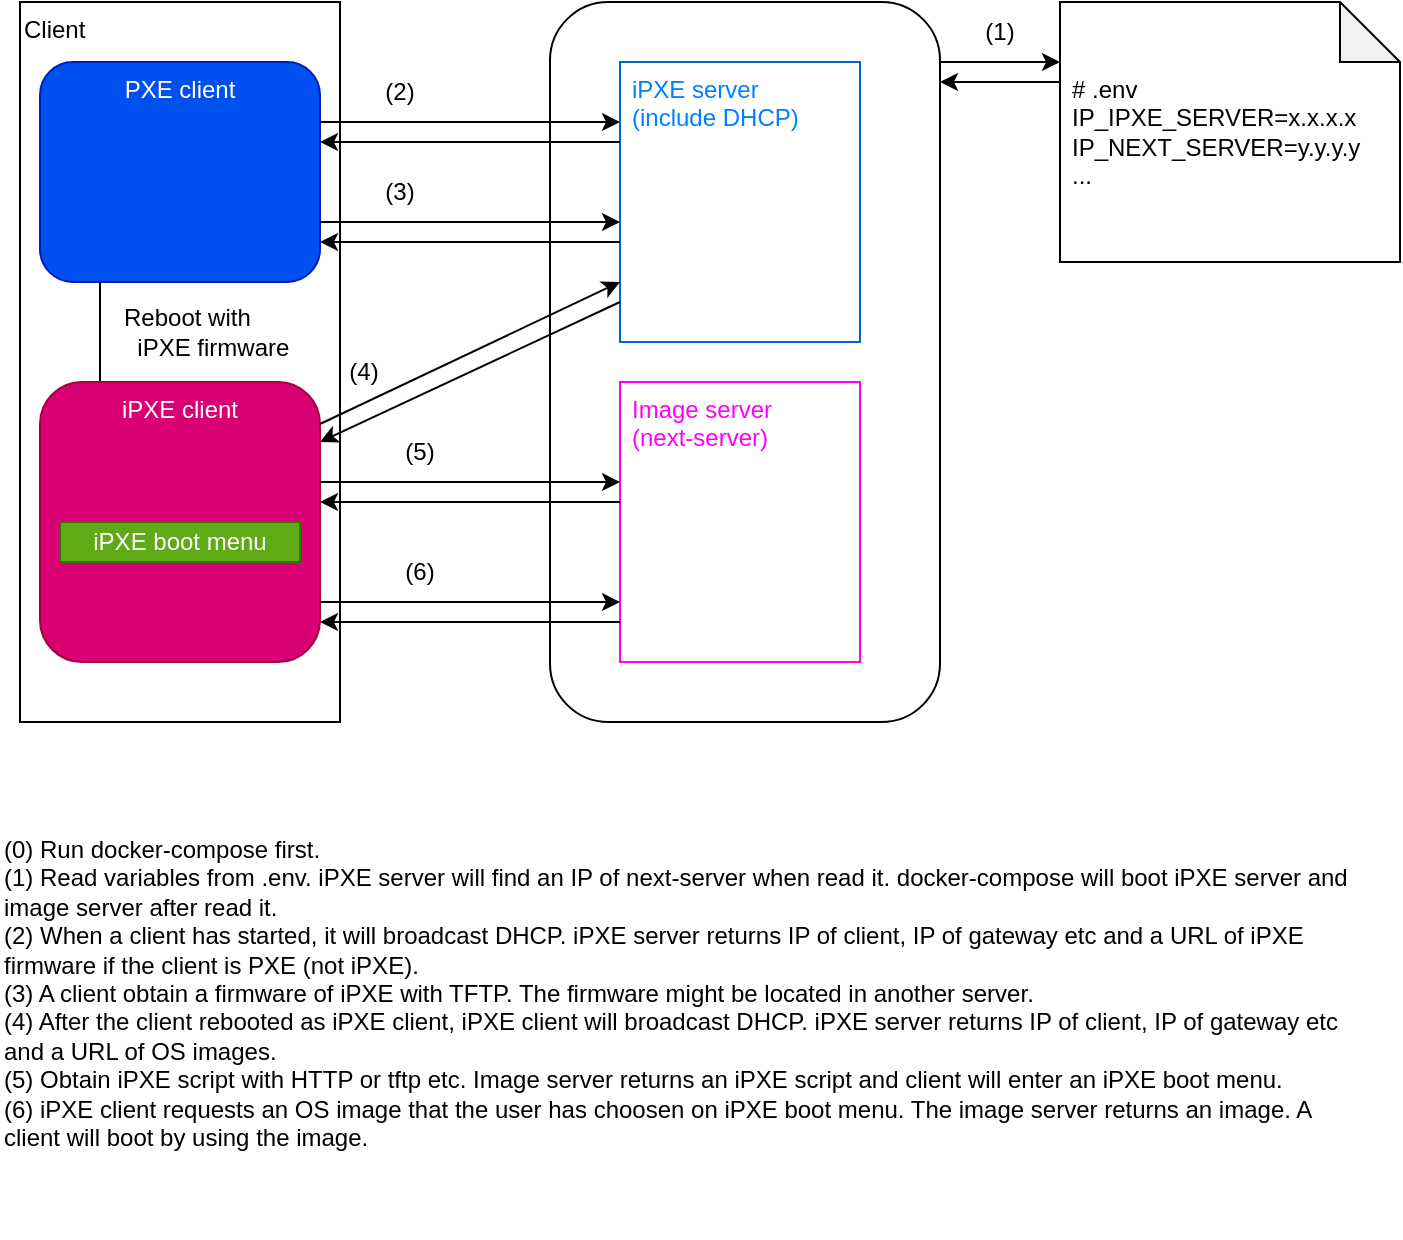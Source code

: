<mxfile version="21.6.8" type="device">
  <diagram name="Page-1" id="waToT-_TQXdz1UbK6SKb">
    <mxGraphModel dx="989" dy="934" grid="1" gridSize="10" guides="1" tooltips="1" connect="1" arrows="1" fold="1" page="1" pageScale="1" pageWidth="850" pageHeight="1100" math="0" shadow="0">
      <root>
        <mxCell id="0" />
        <mxCell id="1" parent="0" />
        <mxCell id="Em4UhEbblT2qE73hykcX-1" value="" style="rounded=1;whiteSpace=wrap;html=1;align=left;" vertex="1" parent="1">
          <mxGeometry x="425" y="160" width="195" height="360" as="geometry" />
        </mxCell>
        <mxCell id="Tgo-EIQqhHf8mCCOI4vc-4" value="Client" style="rounded=0;whiteSpace=wrap;html=1;horizontal=1;align=left;verticalAlign=top;" parent="1" vertex="1">
          <mxGeometry x="160" y="160" width="160" height="360" as="geometry" />
        </mxCell>
        <UserObject label="PXE client" link="https://www.westerndigital.com/ja-jp/products/internal-drives/wd-red-pro-sata-hdd?sku=WD6003FFBX" id="Tgo-EIQqhHf8mCCOI4vc-6">
          <mxCell style="rounded=1;whiteSpace=wrap;html=1;verticalAlign=top;align=center;spacingLeft=0;fillColor=#0050ef;fontColor=#ffffff;strokeColor=#001DBC;" parent="1" vertex="1">
            <mxGeometry x="170" y="190" width="140" height="110" as="geometry" />
          </mxCell>
        </UserObject>
        <mxCell id="Tgo-EIQqhHf8mCCOI4vc-7" value="# .env&lt;br&gt;IP_IPXE_SERVER=x.x.x.x&lt;br&gt;IP_NEXT_SERVER=y.y.y.y&lt;br&gt;..." style="shape=note;whiteSpace=wrap;html=1;backgroundOutline=1;darkOpacity=0.05;align=left;spacingLeft=4;" parent="1" vertex="1">
          <mxGeometry x="680" y="160" width="170" height="130" as="geometry" />
        </mxCell>
        <mxCell id="Tgo-EIQqhHf8mCCOI4vc-9" value="" style="endArrow=classic;html=1;rounded=0;" parent="1" edge="1">
          <mxGeometry width="50" height="50" relative="1" as="geometry">
            <mxPoint x="620" y="190" as="sourcePoint" />
            <mxPoint x="680" y="190" as="targetPoint" />
          </mxGeometry>
        </mxCell>
        <mxCell id="Tgo-EIQqhHf8mCCOI4vc-10" value="&lt;font style=&quot;font-size: 12px;&quot;&gt;(1)&lt;/font&gt;" style="text;html=1;strokeColor=none;fillColor=none;align=center;verticalAlign=middle;whiteSpace=wrap;rounded=0;" parent="1" vertex="1">
          <mxGeometry x="630" y="160" width="40" height="30" as="geometry" />
        </mxCell>
        <mxCell id="Tgo-EIQqhHf8mCCOI4vc-11" value="" style="endArrow=classic;html=1;rounded=0;" parent="1" edge="1">
          <mxGeometry width="50" height="50" relative="1" as="geometry">
            <mxPoint x="680" y="200" as="sourcePoint" />
            <mxPoint x="620" y="200" as="targetPoint" />
          </mxGeometry>
        </mxCell>
        <mxCell id="Tgo-EIQqhHf8mCCOI4vc-1" value="&lt;font color=&quot;#007fff&quot;&gt;iPXE server&lt;br&gt;(include DHCP)&lt;br&gt;&lt;/font&gt;" style="rounded=0;whiteSpace=wrap;html=1;verticalAlign=top;align=left;spacingLeft=4;strokeColor=#0066CC;" parent="1" vertex="1">
          <mxGeometry x="460" y="190" width="120" height="140" as="geometry" />
        </mxCell>
        <mxCell id="Tgo-EIQqhHf8mCCOI4vc-3" value="&lt;font color=&quot;#ff00ff&quot;&gt;Image server&lt;br&gt;(next-server)&lt;/font&gt;" style="rounded=0;whiteSpace=wrap;html=1;verticalAlign=top;align=left;spacingLeft=4;strokeColor=#FF00FF;" parent="1" vertex="1">
          <mxGeometry x="460" y="350" width="120" height="140" as="geometry" />
        </mxCell>
        <mxCell id="Tgo-EIQqhHf8mCCOI4vc-12" value="(0) Run docker-compose first.&lt;br&gt;(1) Read variables from .env. iPXE server will find an IP of next-server when read it. docker-compose will boot iPXE server and image server after read it.&lt;br&gt;(2) When a client has started, it will broadcast DHCP. iPXE server returns IP of client, IP of gateway etc and a URL of iPXE firmware if the client is PXE (not iPXE).&lt;br&gt;(3) A client obtain a firmware of iPXE with TFTP. The firmware might be located in another server.&lt;br&gt;(4) After the client rebooted as iPXE client, iPXE client will broadcast DHCP. iPXE server returns IP of client, IP of gateway etc and a URL of OS images.&lt;br&gt;(5) Obtain iPXE script with HTTP or tftp etc. Image server returns an iPXE script and client will enter an iPXE boot menu.&lt;br&gt;(6) iPXE client requests an OS image that the user has choosen on iPXE boot menu. The image server returns an image. A client will boot by using the image.&lt;br&gt;&lt;br&gt;&lt;br&gt;&amp;nbsp;" style="text;html=1;strokeColor=none;fillColor=none;align=left;verticalAlign=top;whiteSpace=wrap;rounded=0;" parent="1" vertex="1">
          <mxGeometry x="150" y="570" width="680" height="170" as="geometry" />
        </mxCell>
        <mxCell id="Tgo-EIQqhHf8mCCOI4vc-14" value="&lt;font style=&quot;font-size: 12px;&quot;&gt;(2)&lt;/font&gt;" style="text;html=1;strokeColor=none;fillColor=none;align=center;verticalAlign=middle;whiteSpace=wrap;rounded=0;" parent="1" vertex="1">
          <mxGeometry x="330" y="190" width="40" height="30" as="geometry" />
        </mxCell>
        <mxCell id="Tgo-EIQqhHf8mCCOI4vc-15" value="" style="endArrow=classic;html=1;rounded=0;" parent="1" edge="1">
          <mxGeometry width="50" height="50" relative="1" as="geometry">
            <mxPoint x="310" y="220" as="sourcePoint" />
            <mxPoint x="460" y="220" as="targetPoint" />
          </mxGeometry>
        </mxCell>
        <mxCell id="Tgo-EIQqhHf8mCCOI4vc-16" value="" style="endArrow=classic;html=1;rounded=0;" parent="1" edge="1">
          <mxGeometry width="50" height="50" relative="1" as="geometry">
            <mxPoint x="460" y="230" as="sourcePoint" />
            <mxPoint x="310" y="230" as="targetPoint" />
          </mxGeometry>
        </mxCell>
        <mxCell id="Em4UhEbblT2qE73hykcX-2" value="&lt;font style=&quot;font-size: 12px;&quot;&gt;(3)&lt;/font&gt;" style="text;html=1;strokeColor=none;fillColor=none;align=center;verticalAlign=middle;whiteSpace=wrap;rounded=0;" vertex="1" parent="1">
          <mxGeometry x="330" y="240" width="40" height="30" as="geometry" />
        </mxCell>
        <mxCell id="Em4UhEbblT2qE73hykcX-3" value="" style="endArrow=classic;html=1;rounded=0;" edge="1" parent="1">
          <mxGeometry width="50" height="50" relative="1" as="geometry">
            <mxPoint x="310" y="270" as="sourcePoint" />
            <mxPoint x="460" y="270" as="targetPoint" />
          </mxGeometry>
        </mxCell>
        <mxCell id="Em4UhEbblT2qE73hykcX-4" value="" style="endArrow=classic;html=1;rounded=0;" edge="1" parent="1">
          <mxGeometry width="50" height="50" relative="1" as="geometry">
            <mxPoint x="460" y="280" as="sourcePoint" />
            <mxPoint x="310" y="280" as="targetPoint" />
          </mxGeometry>
        </mxCell>
        <mxCell id="Em4UhEbblT2qE73hykcX-5" value="" style="endArrow=classic;html=1;rounded=0;" edge="1" parent="1">
          <mxGeometry width="50" height="50" relative="1" as="geometry">
            <mxPoint x="200" y="300" as="sourcePoint" />
            <mxPoint x="200" y="360" as="targetPoint" />
          </mxGeometry>
        </mxCell>
        <mxCell id="Em4UhEbblT2qE73hykcX-6" value="Reboot with &lt;br&gt;&amp;nbsp; iPXE firmware" style="text;html=1;strokeColor=none;fillColor=none;align=left;verticalAlign=middle;whiteSpace=wrap;rounded=0;" vertex="1" parent="1">
          <mxGeometry x="210" y="310" width="110" height="30" as="geometry" />
        </mxCell>
        <UserObject label="iPXE client" link="https://www.westerndigital.com/ja-jp/products/internal-drives/wd-red-pro-sata-hdd?sku=WD6003FFBX" id="Em4UhEbblT2qE73hykcX-7">
          <mxCell style="rounded=1;whiteSpace=wrap;html=1;verticalAlign=top;align=center;spacingLeft=0;fillColor=#d80073;fontColor=#ffffff;strokeColor=#A50040;" vertex="1" parent="1">
            <mxGeometry x="170" y="350" width="140" height="140" as="geometry" />
          </mxCell>
        </UserObject>
        <mxCell id="Em4UhEbblT2qE73hykcX-8" value="&lt;font style=&quot;font-size: 12px;&quot;&gt;(4)&lt;/font&gt;" style="text;html=1;strokeColor=none;fillColor=none;align=center;verticalAlign=middle;whiteSpace=wrap;rounded=0;" vertex="1" parent="1">
          <mxGeometry x="312" y="330" width="40" height="30" as="geometry" />
        </mxCell>
        <mxCell id="Em4UhEbblT2qE73hykcX-9" value="" style="endArrow=classic;html=1;rounded=0;" edge="1" parent="1">
          <mxGeometry width="50" height="50" relative="1" as="geometry">
            <mxPoint x="310" y="371" as="sourcePoint" />
            <mxPoint x="460" y="300" as="targetPoint" />
          </mxGeometry>
        </mxCell>
        <mxCell id="Em4UhEbblT2qE73hykcX-10" value="" style="endArrow=classic;html=1;rounded=0;" edge="1" parent="1">
          <mxGeometry width="50" height="50" relative="1" as="geometry">
            <mxPoint x="460" y="310" as="sourcePoint" />
            <mxPoint x="310" y="380" as="targetPoint" />
          </mxGeometry>
        </mxCell>
        <mxCell id="Em4UhEbblT2qE73hykcX-11" value="&lt;font style=&quot;font-size: 12px;&quot;&gt;(5)&lt;/font&gt;" style="text;html=1;strokeColor=none;fillColor=none;align=center;verticalAlign=middle;whiteSpace=wrap;rounded=0;" vertex="1" parent="1">
          <mxGeometry x="340" y="370" width="40" height="30" as="geometry" />
        </mxCell>
        <mxCell id="Em4UhEbblT2qE73hykcX-12" value="" style="endArrow=classic;html=1;rounded=0;" edge="1" parent="1">
          <mxGeometry width="50" height="50" relative="1" as="geometry">
            <mxPoint x="310" y="400" as="sourcePoint" />
            <mxPoint x="460" y="400" as="targetPoint" />
          </mxGeometry>
        </mxCell>
        <mxCell id="Em4UhEbblT2qE73hykcX-13" value="" style="endArrow=classic;html=1;rounded=0;" edge="1" parent="1">
          <mxGeometry width="50" height="50" relative="1" as="geometry">
            <mxPoint x="460" y="410" as="sourcePoint" />
            <mxPoint x="310" y="410" as="targetPoint" />
          </mxGeometry>
        </mxCell>
        <mxCell id="Em4UhEbblT2qE73hykcX-14" value="iPXE boot menu" style="rounded=0;whiteSpace=wrap;html=1;fillColor=#60a917;fontColor=#ffffff;strokeColor=#2D7600;" vertex="1" parent="1">
          <mxGeometry x="180" y="420" width="120" height="20" as="geometry" />
        </mxCell>
        <mxCell id="Em4UhEbblT2qE73hykcX-15" value="&lt;font style=&quot;font-size: 12px;&quot;&gt;(6)&lt;/font&gt;" style="text;html=1;strokeColor=none;fillColor=none;align=center;verticalAlign=middle;whiteSpace=wrap;rounded=0;" vertex="1" parent="1">
          <mxGeometry x="340" y="430" width="40" height="30" as="geometry" />
        </mxCell>
        <mxCell id="Em4UhEbblT2qE73hykcX-16" value="" style="endArrow=classic;html=1;rounded=0;" edge="1" parent="1">
          <mxGeometry width="50" height="50" relative="1" as="geometry">
            <mxPoint x="310" y="460" as="sourcePoint" />
            <mxPoint x="460" y="460" as="targetPoint" />
          </mxGeometry>
        </mxCell>
        <mxCell id="Em4UhEbblT2qE73hykcX-17" value="" style="endArrow=classic;html=1;rounded=0;" edge="1" parent="1">
          <mxGeometry width="50" height="50" relative="1" as="geometry">
            <mxPoint x="460" y="470" as="sourcePoint" />
            <mxPoint x="310" y="470" as="targetPoint" />
          </mxGeometry>
        </mxCell>
      </root>
    </mxGraphModel>
  </diagram>
</mxfile>
